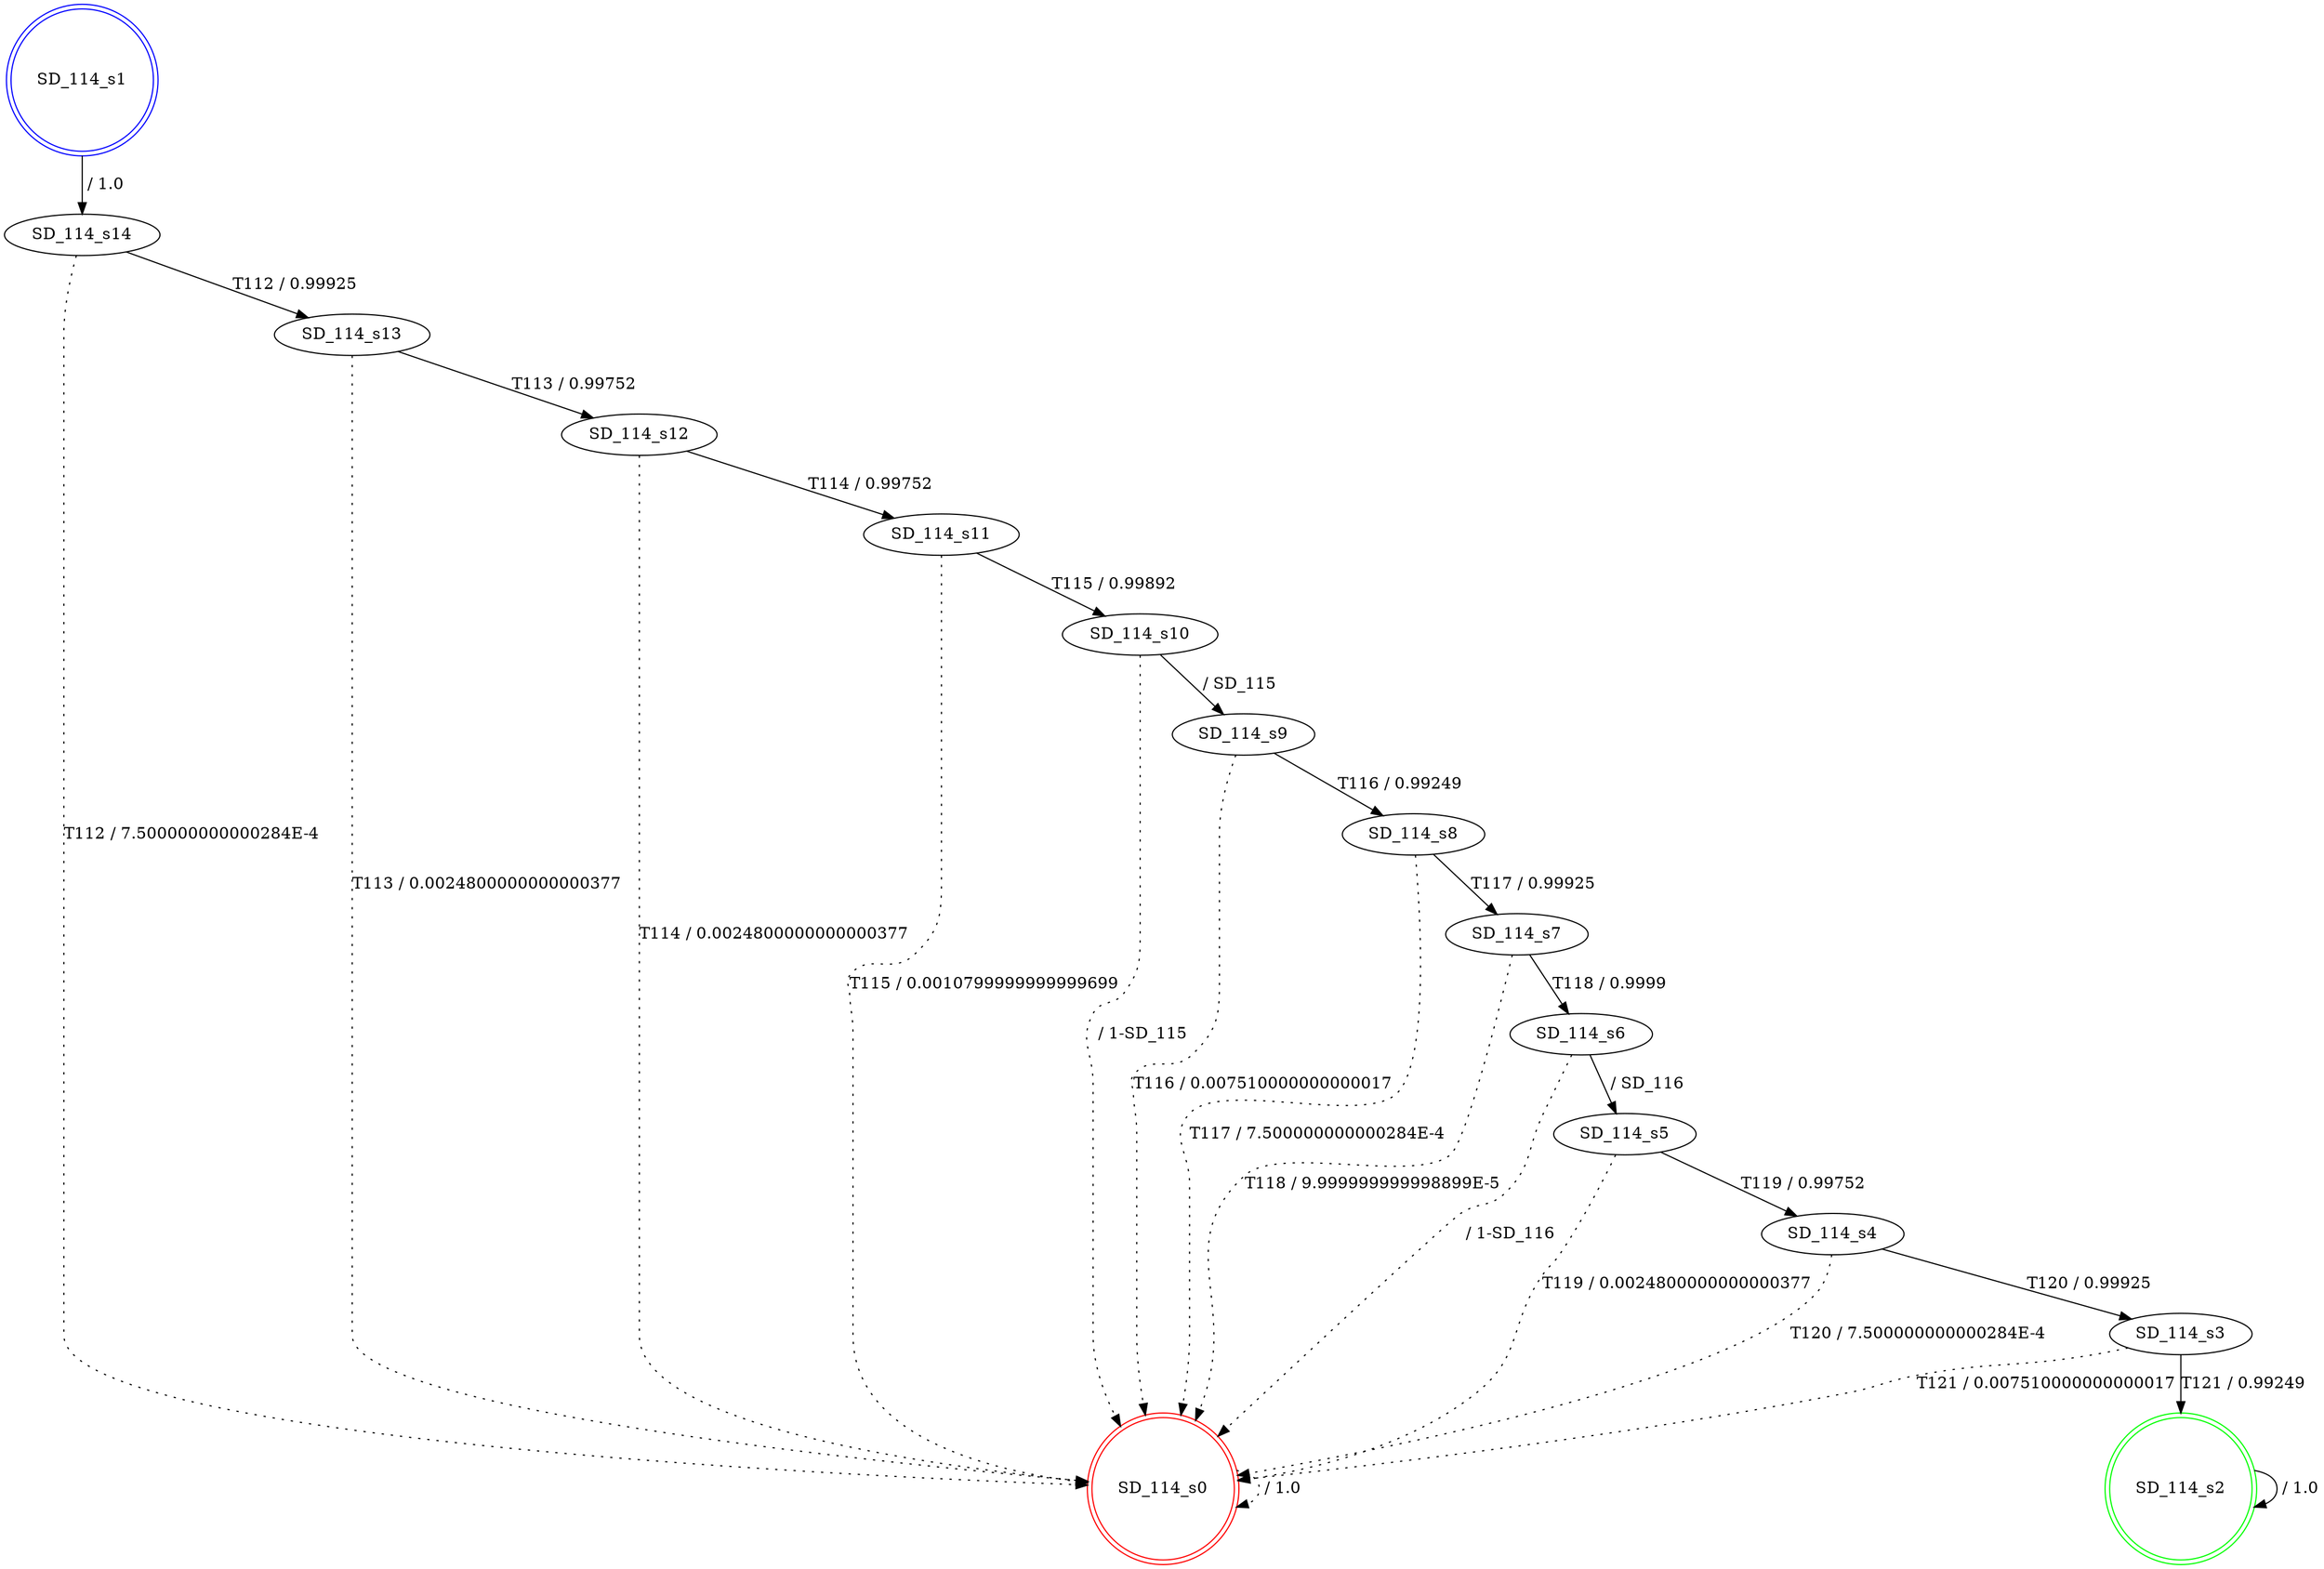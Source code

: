 digraph graphname {
SD_114_s0 [label="SD_114_s0",color=red,shape=doublecircle ];
SD_114_s1 [label="SD_114_s1",color=blue,shape=doublecircle ];
SD_114_s2 [label="SD_114_s2",color=green,shape=doublecircle ];
SD_114_s3 [label="SD_114_s3" ];
SD_114_s4 [label="SD_114_s4" ];
SD_114_s5 [label="SD_114_s5" ];
SD_114_s6 [label="SD_114_s6" ];
SD_114_s7 [label="SD_114_s7" ];
SD_114_s8 [label="SD_114_s8" ];
SD_114_s9 [label="SD_114_s9" ];
SD_114_s10 [label="SD_114_s10" ];
SD_114_s11 [label="SD_114_s11" ];
SD_114_s12 [label="SD_114_s12" ];
SD_114_s13 [label="SD_114_s13" ];
SD_114_s14 [label="SD_114_s14" ];
SD_114_s0 -> SD_114_s0 [label=" / 1.0", style=dotted];
SD_114_s1 -> SD_114_s14 [label=" / 1.0"];
SD_114_s2 -> SD_114_s2 [label=" / 1.0"];
SD_114_s3 -> SD_114_s2 [label="T121 / 0.99249"];
SD_114_s3 -> SD_114_s0 [label="T121 / 0.007510000000000017", style=dotted];
SD_114_s4 -> SD_114_s3 [label="T120 / 0.99925"];
SD_114_s4 -> SD_114_s0 [label="T120 / 7.500000000000284E-4", style=dotted];
SD_114_s5 -> SD_114_s4 [label="T119 / 0.99752"];
SD_114_s5 -> SD_114_s0 [label="T119 / 0.0024800000000000377", style=dotted];
SD_114_s6 -> SD_114_s5 [label=" / SD_116"];
SD_114_s6 -> SD_114_s0 [label=" / 1-SD_116", style=dotted];
SD_114_s7 -> SD_114_s6 [label="T118 / 0.9999"];
SD_114_s7 -> SD_114_s0 [label="T118 / 9.999999999998899E-5", style=dotted];
SD_114_s8 -> SD_114_s7 [label="T117 / 0.99925"];
SD_114_s8 -> SD_114_s0 [label="T117 / 7.500000000000284E-4", style=dotted];
SD_114_s9 -> SD_114_s8 [label="T116 / 0.99249"];
SD_114_s9 -> SD_114_s0 [label="T116 / 0.007510000000000017", style=dotted];
SD_114_s10 -> SD_114_s9 [label=" / SD_115"];
SD_114_s10 -> SD_114_s0 [label=" / 1-SD_115", style=dotted];
SD_114_s11 -> SD_114_s10 [label="T115 / 0.99892"];
SD_114_s11 -> SD_114_s0 [label="T115 / 0.0010799999999999699", style=dotted];
SD_114_s12 -> SD_114_s11 [label="T114 / 0.99752"];
SD_114_s12 -> SD_114_s0 [label="T114 / 0.0024800000000000377", style=dotted];
SD_114_s13 -> SD_114_s12 [label="T113 / 0.99752"];
SD_114_s13 -> SD_114_s0 [label="T113 / 0.0024800000000000377", style=dotted];
SD_114_s14 -> SD_114_s13 [label="T112 / 0.99925"];
SD_114_s14 -> SD_114_s0 [label="T112 / 7.500000000000284E-4", style=dotted];
}